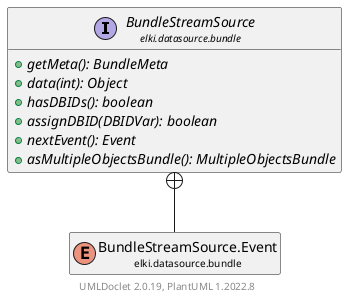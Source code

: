 @startuml
    remove .*\.(Instance|Par|Parameterizer|Factory)$
    set namespaceSeparator none
    hide empty fields
    hide empty methods

    interface "<size:14>BundleStreamSource\n<size:10>elki.datasource.bundle" as elki.datasource.bundle.BundleStreamSource [[BundleStreamSource.html]] {
        {abstract} +getMeta(): BundleMeta
        {abstract} +data(int): Object
        {abstract} +hasDBIDs(): boolean
        {abstract} +assignDBID(DBIDVar): boolean
        {abstract} +nextEvent(): Event
        {abstract} +asMultipleObjectsBundle(): MultipleObjectsBundle
    }
    enum "<size:14>BundleStreamSource.Event\n<size:10>elki.datasource.bundle" as elki.datasource.bundle.BundleStreamSource.Event [[BundleStreamSource.Event.html]]

    elki.datasource.bundle.BundleStreamSource +-- elki.datasource.bundle.BundleStreamSource.Event

    center footer UMLDoclet 2.0.19, PlantUML 1.2022.8
@enduml
